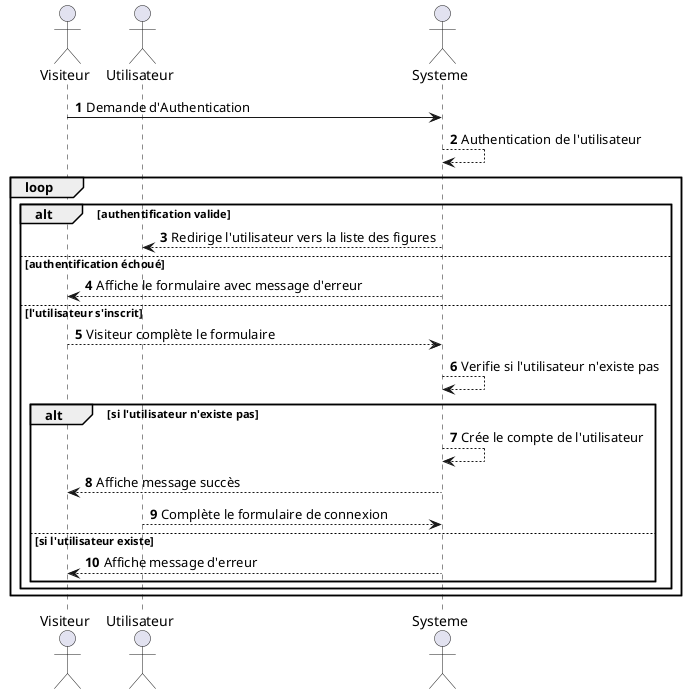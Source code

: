 @startuml Authentication
'https://plantuml.com/sequence-diagram

autonumber
actor Visiteur
actor Utilisateur
actor Systeme

Visiteur -> Systeme: Demande d'Authentication
Systeme --> Systeme: Authentication de l'utilisateur

loop
alt authentification valide
    Systeme --> Utilisateur: Redirige l'utilisateur vers la liste des figures
else authentification échoué
    Systeme --> Visiteur: Affiche le formulaire avec message d'erreur

else l'utilisateur s'inscrit
    Visiteur --> Systeme: Visiteur complète le formulaire
    Systeme --> Systeme: Verifie si l'utilisateur n'existe pas

    alt si l'utilisateur n'existe pas
        Systeme --> Systeme: Crée le compte de l'utilisateur
        Systeme --> Visiteur: Affiche message succès
       Utilisateur --> Systeme: Complète le formulaire de connexion
    else si l'utilisateur existe
        Systeme --> Visiteur: Affiche message d'erreur
    end
end

end


@enduml